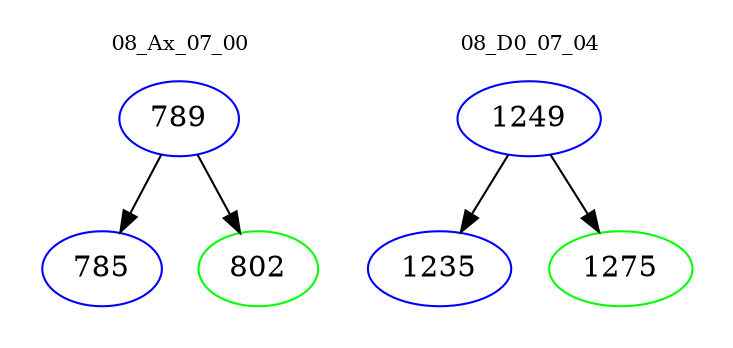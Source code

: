 digraph{
subgraph cluster_0 {
color = white
label = "08_Ax_07_00";
fontsize=10;
T0_789 [label="789", color="blue"]
T0_789 -> T0_785 [color="black"]
T0_785 [label="785", color="blue"]
T0_789 -> T0_802 [color="black"]
T0_802 [label="802", color="green"]
}
subgraph cluster_1 {
color = white
label = "08_D0_07_04";
fontsize=10;
T1_1249 [label="1249", color="blue"]
T1_1249 -> T1_1235 [color="black"]
T1_1235 [label="1235", color="blue"]
T1_1249 -> T1_1275 [color="black"]
T1_1275 [label="1275", color="green"]
}
}
